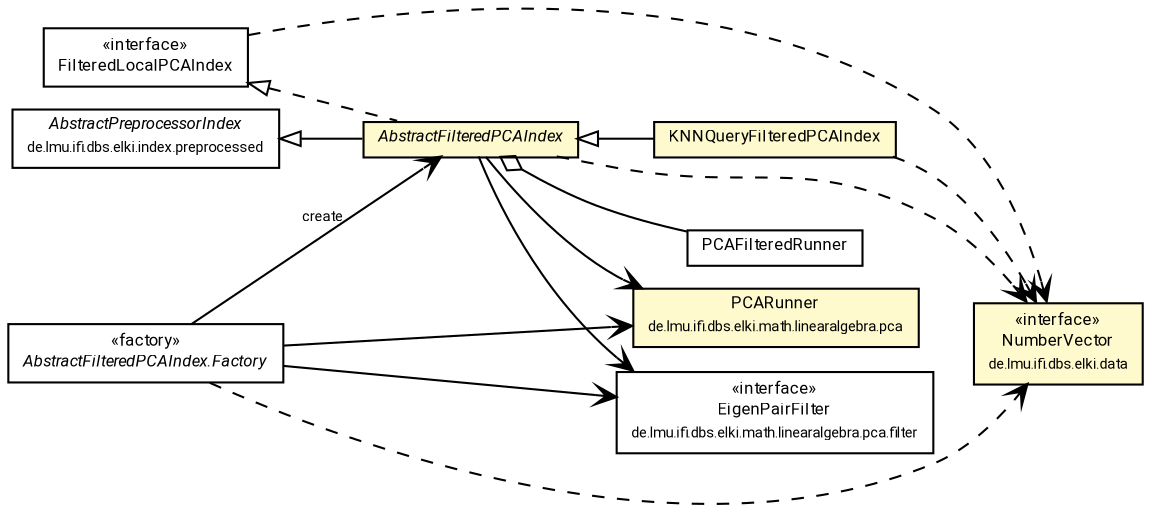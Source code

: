 #!/usr/local/bin/dot
#
# Class diagram 
# Generated by UMLGraph version R5_7_2-60-g0e99a6 (http://www.spinellis.gr/umlgraph/)
#

digraph G {
	graph [fontnames="svg"]
	edge [fontname="Roboto",fontsize=7,labelfontname="Roboto",labelfontsize=7,color="black"];
	node [fontname="Roboto",fontcolor="black",fontsize=8,shape=plaintext,margin=0,width=0,height=0];
	nodesep=0.15;
	ranksep=0.25;
	rankdir=LR;
	// de.lmu.ifi.dbs.elki.index.preprocessed.localpca.AbstractFilteredPCAIndex<NV extends de.lmu.ifi.dbs.elki.data.NumberVector>
	c1035715 [label=<<table title="de.lmu.ifi.dbs.elki.index.preprocessed.localpca.AbstractFilteredPCAIndex" border="0" cellborder="1" cellspacing="0" cellpadding="2" bgcolor="lemonChiffon" href="AbstractFilteredPCAIndex.html" target="_parent">
		<tr><td><table border="0" cellspacing="0" cellpadding="1">
		<tr><td align="center" balign="center"> <font face="Roboto"><i>AbstractFilteredPCAIndex</i></font> </td></tr>
		</table></td></tr>
		</table>>, URL="AbstractFilteredPCAIndex.html"];
	// de.lmu.ifi.dbs.elki.index.preprocessed.localpca.AbstractFilteredPCAIndex.Factory<NV extends de.lmu.ifi.dbs.elki.data.NumberVector>
	c1035716 [label=<<table title="de.lmu.ifi.dbs.elki.index.preprocessed.localpca.AbstractFilteredPCAIndex.Factory" border="0" cellborder="1" cellspacing="0" cellpadding="2" href="AbstractFilteredPCAIndex.Factory.html" target="_parent">
		<tr><td><table border="0" cellspacing="0" cellpadding="1">
		<tr><td align="center" balign="center"> &#171;factory&#187; </td></tr>
		<tr><td align="center" balign="center"> <font face="Roboto"><i>AbstractFilteredPCAIndex.Factory</i></font> </td></tr>
		</table></td></tr>
		</table>>, URL="AbstractFilteredPCAIndex.Factory.html"];
	// de.lmu.ifi.dbs.elki.index.preprocessed.localpca.FilteredLocalPCAIndex<NV extends de.lmu.ifi.dbs.elki.data.NumberVector>
	c1035718 [label=<<table title="de.lmu.ifi.dbs.elki.index.preprocessed.localpca.FilteredLocalPCAIndex" border="0" cellborder="1" cellspacing="0" cellpadding="2" href="FilteredLocalPCAIndex.html" target="_parent">
		<tr><td><table border="0" cellspacing="0" cellpadding="1">
		<tr><td align="center" balign="center"> &#171;interface&#187; </td></tr>
		<tr><td align="center" balign="center"> <font face="Roboto">FilteredLocalPCAIndex</font> </td></tr>
		</table></td></tr>
		</table>>, URL="FilteredLocalPCAIndex.html"];
	// de.lmu.ifi.dbs.elki.index.preprocessed.localpca.KNNQueryFilteredPCAIndex<NV extends de.lmu.ifi.dbs.elki.data.NumberVector>
	c1035720 [label=<<table title="de.lmu.ifi.dbs.elki.index.preprocessed.localpca.KNNQueryFilteredPCAIndex" border="0" cellborder="1" cellspacing="0" cellpadding="2" bgcolor="LemonChiffon" href="KNNQueryFilteredPCAIndex.html" target="_parent">
		<tr><td><table border="0" cellspacing="0" cellpadding="1">
		<tr><td align="center" balign="center"> <font face="Roboto">KNNQueryFilteredPCAIndex</font> </td></tr>
		</table></td></tr>
		</table>>, URL="KNNQueryFilteredPCAIndex.html"];
	// de.lmu.ifi.dbs.elki.data.NumberVector
	c1036375 [label=<<table title="de.lmu.ifi.dbs.elki.data.NumberVector" border="0" cellborder="1" cellspacing="0" cellpadding="2" bgcolor="LemonChiffon" href="../../../data/NumberVector.html" target="_parent">
		<tr><td><table border="0" cellspacing="0" cellpadding="1">
		<tr><td align="center" balign="center"> &#171;interface&#187; </td></tr>
		<tr><td align="center" balign="center"> <font face="Roboto">NumberVector</font> </td></tr>
		<tr><td align="center" balign="center"> <font face="Roboto" point-size="7.0">de.lmu.ifi.dbs.elki.data</font> </td></tr>
		</table></td></tr>
		</table>>, URL="../../../data/NumberVector.html"];
	// de.lmu.ifi.dbs.elki.math.linearalgebra.pca.filter.EigenPairFilter
	c1037067 [label=<<table title="de.lmu.ifi.dbs.elki.math.linearalgebra.pca.filter.EigenPairFilter" border="0" cellborder="1" cellspacing="0" cellpadding="2" href="../../../math/linearalgebra/pca/filter/EigenPairFilter.html" target="_parent">
		<tr><td><table border="0" cellspacing="0" cellpadding="1">
		<tr><td align="center" balign="center"> &#171;interface&#187; </td></tr>
		<tr><td align="center" balign="center"> <font face="Roboto">EigenPairFilter</font> </td></tr>
		<tr><td align="center" balign="center"> <font face="Roboto" point-size="7.0">de.lmu.ifi.dbs.elki.math.linearalgebra.pca.filter</font> </td></tr>
		</table></td></tr>
		</table>>, URL="../../../math/linearalgebra/pca/filter/EigenPairFilter.html"];
	// de.lmu.ifi.dbs.elki.math.linearalgebra.pca.PCARunner
	c1037079 [label=<<table title="de.lmu.ifi.dbs.elki.math.linearalgebra.pca.PCARunner" border="0" cellborder="1" cellspacing="0" cellpadding="2" bgcolor="LemonChiffon" href="../../../math/linearalgebra/pca/PCARunner.html" target="_parent">
		<tr><td><table border="0" cellspacing="0" cellpadding="1">
		<tr><td align="center" balign="center"> <font face="Roboto">PCARunner</font> </td></tr>
		<tr><td align="center" balign="center"> <font face="Roboto" point-size="7.0">de.lmu.ifi.dbs.elki.math.linearalgebra.pca</font> </td></tr>
		</table></td></tr>
		</table>>, URL="../../../math/linearalgebra/pca/PCARunner.html"];
	// de.lmu.ifi.dbs.elki.index.preprocessed.AbstractPreprocessorIndex<O, R>
	c1037703 [label=<<table title="de.lmu.ifi.dbs.elki.index.preprocessed.AbstractPreprocessorIndex" border="0" cellborder="1" cellspacing="0" cellpadding="2" href="../AbstractPreprocessorIndex.html" target="_parent">
		<tr><td><table border="0" cellspacing="0" cellpadding="1">
		<tr><td align="center" balign="center"> <font face="Roboto"><i>AbstractPreprocessorIndex</i></font> </td></tr>
		<tr><td align="center" balign="center"> <font face="Roboto" point-size="7.0">de.lmu.ifi.dbs.elki.index.preprocessed</font> </td></tr>
		</table></td></tr>
		</table>>, URL="../AbstractPreprocessorIndex.html"];
	// de.lmu.ifi.dbs.elki.index.preprocessed.localpca.AbstractFilteredPCAIndex<NV extends de.lmu.ifi.dbs.elki.data.NumberVector> extends de.lmu.ifi.dbs.elki.index.preprocessed.AbstractPreprocessorIndex<O, R>
	c1037703 -> c1035715 [arrowtail=empty,dir=back,weight=10];
	// de.lmu.ifi.dbs.elki.index.preprocessed.localpca.AbstractFilteredPCAIndex<NV extends de.lmu.ifi.dbs.elki.data.NumberVector> implements de.lmu.ifi.dbs.elki.index.preprocessed.localpca.FilteredLocalPCAIndex<NV extends de.lmu.ifi.dbs.elki.data.NumberVector>
	c1035718 -> c1035715 [arrowtail=empty,style=dashed,dir=back,weight=9];
	// de.lmu.ifi.dbs.elki.index.preprocessed.localpca.AbstractFilteredPCAIndex<NV extends de.lmu.ifi.dbs.elki.data.NumberVector> has PCAFilteredRunner
	c1035715 -> c1038413 [arrowhead=none,arrowtail=ediamond,dir=back,weight=4];
	// de.lmu.ifi.dbs.elki.index.preprocessed.localpca.AbstractFilteredPCAIndex.Factory<NV extends de.lmu.ifi.dbs.elki.data.NumberVector> navassoc de.lmu.ifi.dbs.elki.index.preprocessed.localpca.AbstractFilteredPCAIndex<NV extends de.lmu.ifi.dbs.elki.data.NumberVector>
	c1035716 -> c1035715 [arrowhead=open,weight=1,label="create"];
	// de.lmu.ifi.dbs.elki.index.preprocessed.localpca.KNNQueryFilteredPCAIndex<NV extends de.lmu.ifi.dbs.elki.data.NumberVector> extends de.lmu.ifi.dbs.elki.index.preprocessed.localpca.AbstractFilteredPCAIndex<NV extends de.lmu.ifi.dbs.elki.data.NumberVector>
	c1035715 -> c1035720 [arrowtail=empty,dir=back,weight=10];
	// de.lmu.ifi.dbs.elki.index.preprocessed.localpca.AbstractFilteredPCAIndex<NV extends de.lmu.ifi.dbs.elki.data.NumberVector> navassoc de.lmu.ifi.dbs.elki.math.linearalgebra.pca.PCARunner
	c1035715 -> c1037079 [arrowhead=open,weight=1];
	// de.lmu.ifi.dbs.elki.index.preprocessed.localpca.AbstractFilteredPCAIndex<NV extends de.lmu.ifi.dbs.elki.data.NumberVector> navassoc de.lmu.ifi.dbs.elki.math.linearalgebra.pca.filter.EigenPairFilter
	c1035715 -> c1037067 [arrowhead=open,weight=1];
	// de.lmu.ifi.dbs.elki.index.preprocessed.localpca.AbstractFilteredPCAIndex.Factory<NV extends de.lmu.ifi.dbs.elki.data.NumberVector> navassoc de.lmu.ifi.dbs.elki.math.linearalgebra.pca.PCARunner
	c1035716 -> c1037079 [arrowhead=open,weight=1];
	// de.lmu.ifi.dbs.elki.index.preprocessed.localpca.AbstractFilteredPCAIndex.Factory<NV extends de.lmu.ifi.dbs.elki.data.NumberVector> navassoc de.lmu.ifi.dbs.elki.math.linearalgebra.pca.filter.EigenPairFilter
	c1035716 -> c1037067 [arrowhead=open,weight=1];
	// de.lmu.ifi.dbs.elki.index.preprocessed.localpca.AbstractFilteredPCAIndex<NV extends de.lmu.ifi.dbs.elki.data.NumberVector> depend de.lmu.ifi.dbs.elki.data.NumberVector
	c1035715 -> c1036375 [arrowhead=open,style=dashed,weight=0];
	// de.lmu.ifi.dbs.elki.index.preprocessed.localpca.AbstractFilteredPCAIndex.Factory<NV extends de.lmu.ifi.dbs.elki.data.NumberVector> depend de.lmu.ifi.dbs.elki.data.NumberVector
	c1035716 -> c1036375 [arrowhead=open,style=dashed,weight=0];
	// de.lmu.ifi.dbs.elki.index.preprocessed.localpca.FilteredLocalPCAIndex<NV extends de.lmu.ifi.dbs.elki.data.NumberVector> depend de.lmu.ifi.dbs.elki.data.NumberVector
	c1035718 -> c1036375 [arrowhead=open,style=dashed,weight=0];
	// de.lmu.ifi.dbs.elki.index.preprocessed.localpca.KNNQueryFilteredPCAIndex<NV extends de.lmu.ifi.dbs.elki.data.NumberVector> depend de.lmu.ifi.dbs.elki.data.NumberVector
	c1035720 -> c1036375 [arrowhead=open,style=dashed,weight=0];
	// PCAFilteredRunner
	c1038413[label=<<table title="PCAFilteredRunner" border="0" cellborder="1" cellspacing="0" cellpadding="2" href="http://docs.oracle.com/javase/7/docs/api/PCAFilteredRunner.html" target="_parent">
		<tr><td><table border="0" cellspacing="0" cellpadding="1">
		<tr><td align="center" balign="center"> <font face="Roboto">PCAFilteredRunner</font> </td></tr>
		</table></td></tr>
		</table>>];
}

